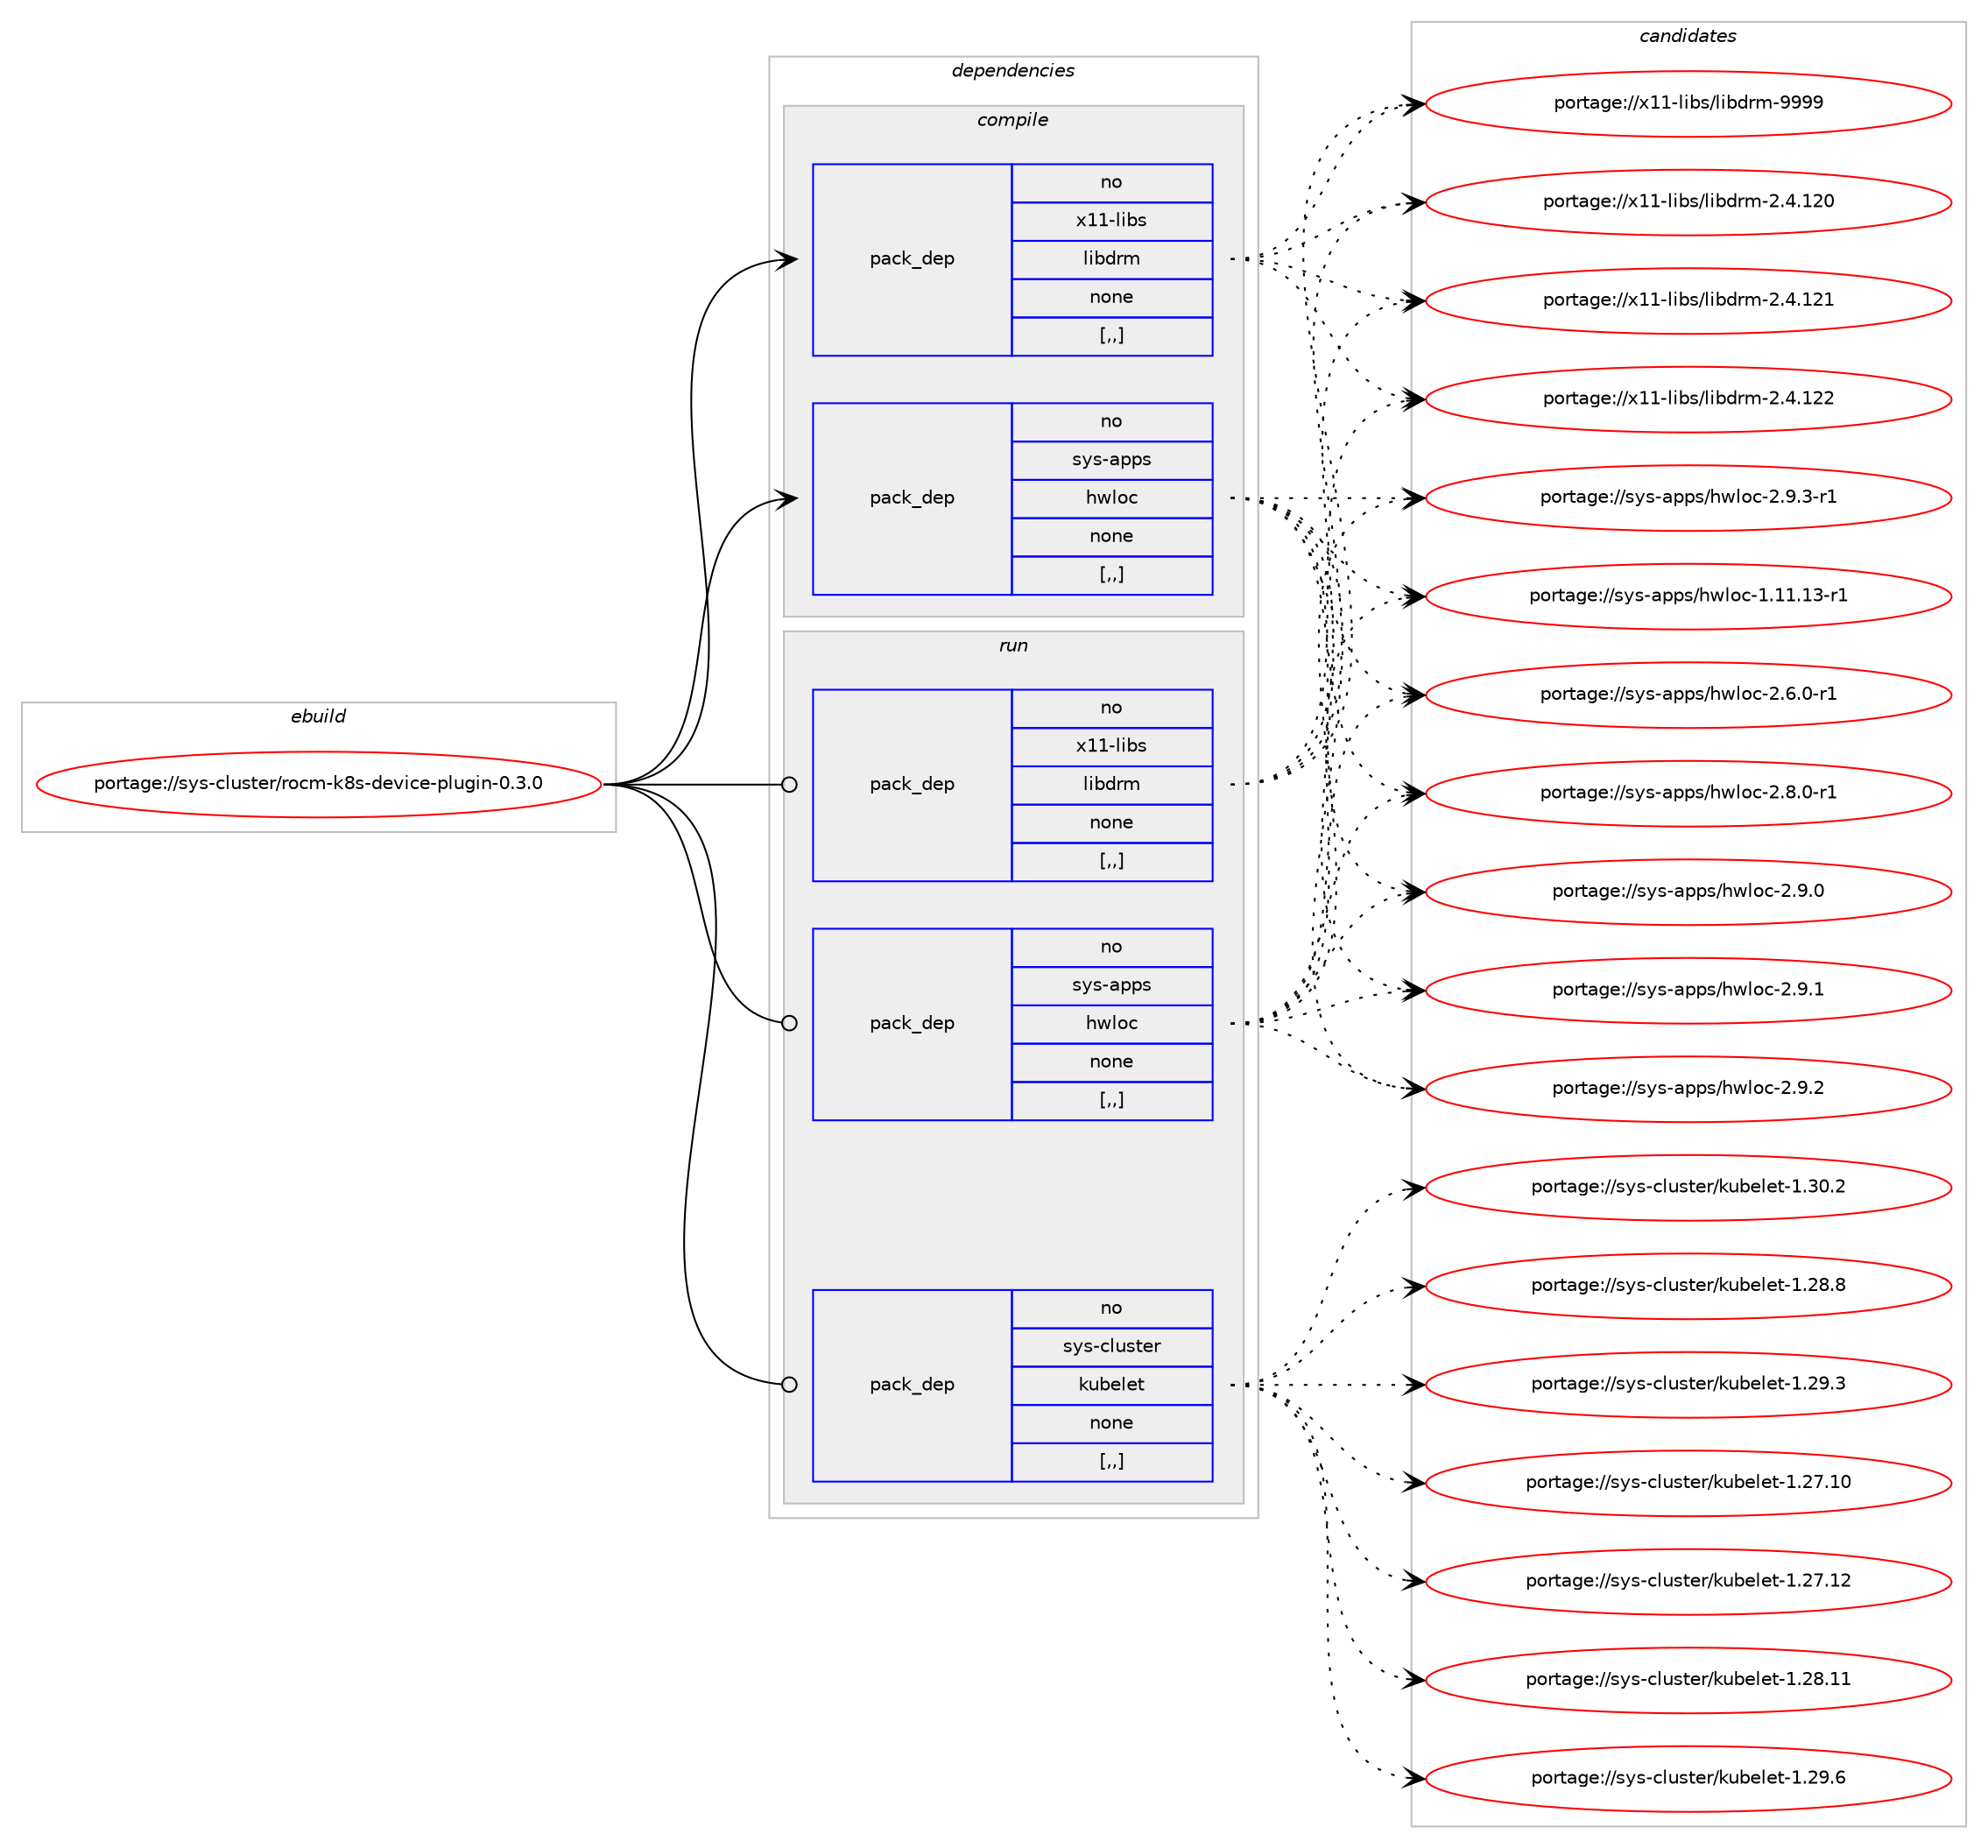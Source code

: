 digraph prolog {

# *************
# Graph options
# *************

newrank=true;
concentrate=true;
compound=true;
graph [rankdir=LR,fontname=Helvetica,fontsize=10,ranksep=1.5];#, ranksep=2.5, nodesep=0.2];
edge  [arrowhead=vee];
node  [fontname=Helvetica,fontsize=10];

# **********
# The ebuild
# **********

subgraph cluster_leftcol {
color=gray;
rank=same;
label=<<i>ebuild</i>>;
id [label="portage://sys-cluster/rocm-k8s-device-plugin-0.3.0", color=red, width=4, href="../sys-cluster/rocm-k8s-device-plugin-0.3.0.svg"];
}

# ****************
# The dependencies
# ****************

subgraph cluster_midcol {
color=gray;
label=<<i>dependencies</i>>;
subgraph cluster_compile {
fillcolor="#eeeeee";
style=filled;
label=<<i>compile</i>>;
subgraph pack307030 {
dependency421815 [label=<<TABLE BORDER="0" CELLBORDER="1" CELLSPACING="0" CELLPADDING="4" WIDTH="220"><TR><TD ROWSPAN="6" CELLPADDING="30">pack_dep</TD></TR><TR><TD WIDTH="110">no</TD></TR><TR><TD>sys-apps</TD></TR><TR><TD>hwloc</TD></TR><TR><TD>none</TD></TR><TR><TD>[,,]</TD></TR></TABLE>>, shape=none, color=blue];
}
id:e -> dependency421815:w [weight=20,style="solid",arrowhead="vee"];
subgraph pack307031 {
dependency421816 [label=<<TABLE BORDER="0" CELLBORDER="1" CELLSPACING="0" CELLPADDING="4" WIDTH="220"><TR><TD ROWSPAN="6" CELLPADDING="30">pack_dep</TD></TR><TR><TD WIDTH="110">no</TD></TR><TR><TD>x11-libs</TD></TR><TR><TD>libdrm</TD></TR><TR><TD>none</TD></TR><TR><TD>[,,]</TD></TR></TABLE>>, shape=none, color=blue];
}
id:e -> dependency421816:w [weight=20,style="solid",arrowhead="vee"];
}
subgraph cluster_compileandrun {
fillcolor="#eeeeee";
style=filled;
label=<<i>compile and run</i>>;
}
subgraph cluster_run {
fillcolor="#eeeeee";
style=filled;
label=<<i>run</i>>;
subgraph pack307032 {
dependency421817 [label=<<TABLE BORDER="0" CELLBORDER="1" CELLSPACING="0" CELLPADDING="4" WIDTH="220"><TR><TD ROWSPAN="6" CELLPADDING="30">pack_dep</TD></TR><TR><TD WIDTH="110">no</TD></TR><TR><TD>sys-apps</TD></TR><TR><TD>hwloc</TD></TR><TR><TD>none</TD></TR><TR><TD>[,,]</TD></TR></TABLE>>, shape=none, color=blue];
}
id:e -> dependency421817:w [weight=20,style="solid",arrowhead="odot"];
subgraph pack307033 {
dependency421818 [label=<<TABLE BORDER="0" CELLBORDER="1" CELLSPACING="0" CELLPADDING="4" WIDTH="220"><TR><TD ROWSPAN="6" CELLPADDING="30">pack_dep</TD></TR><TR><TD WIDTH="110">no</TD></TR><TR><TD>sys-cluster</TD></TR><TR><TD>kubelet</TD></TR><TR><TD>none</TD></TR><TR><TD>[,,]</TD></TR></TABLE>>, shape=none, color=blue];
}
id:e -> dependency421818:w [weight=20,style="solid",arrowhead="odot"];
subgraph pack307034 {
dependency421819 [label=<<TABLE BORDER="0" CELLBORDER="1" CELLSPACING="0" CELLPADDING="4" WIDTH="220"><TR><TD ROWSPAN="6" CELLPADDING="30">pack_dep</TD></TR><TR><TD WIDTH="110">no</TD></TR><TR><TD>x11-libs</TD></TR><TR><TD>libdrm</TD></TR><TR><TD>none</TD></TR><TR><TD>[,,]</TD></TR></TABLE>>, shape=none, color=blue];
}
id:e -> dependency421819:w [weight=20,style="solid",arrowhead="odot"];
}
}

# **************
# The candidates
# **************

subgraph cluster_choices {
rank=same;
color=gray;
label=<<i>candidates</i>>;

subgraph choice307030 {
color=black;
nodesep=1;
choice1151211154597112112115471041191081119945494649494649514511449 [label="portage://sys-apps/hwloc-1.11.13-r1", color=red, width=4,href="../sys-apps/hwloc-1.11.13-r1.svg"];
choice115121115459711211211547104119108111994550465446484511449 [label="portage://sys-apps/hwloc-2.6.0-r1", color=red, width=4,href="../sys-apps/hwloc-2.6.0-r1.svg"];
choice115121115459711211211547104119108111994550465646484511449 [label="portage://sys-apps/hwloc-2.8.0-r1", color=red, width=4,href="../sys-apps/hwloc-2.8.0-r1.svg"];
choice11512111545971121121154710411910811199455046574648 [label="portage://sys-apps/hwloc-2.9.0", color=red, width=4,href="../sys-apps/hwloc-2.9.0.svg"];
choice11512111545971121121154710411910811199455046574649 [label="portage://sys-apps/hwloc-2.9.1", color=red, width=4,href="../sys-apps/hwloc-2.9.1.svg"];
choice11512111545971121121154710411910811199455046574650 [label="portage://sys-apps/hwloc-2.9.2", color=red, width=4,href="../sys-apps/hwloc-2.9.2.svg"];
choice115121115459711211211547104119108111994550465746514511449 [label="portage://sys-apps/hwloc-2.9.3-r1", color=red, width=4,href="../sys-apps/hwloc-2.9.3-r1.svg"];
dependency421815:e -> choice1151211154597112112115471041191081119945494649494649514511449:w [style=dotted,weight="100"];
dependency421815:e -> choice115121115459711211211547104119108111994550465446484511449:w [style=dotted,weight="100"];
dependency421815:e -> choice115121115459711211211547104119108111994550465646484511449:w [style=dotted,weight="100"];
dependency421815:e -> choice11512111545971121121154710411910811199455046574648:w [style=dotted,weight="100"];
dependency421815:e -> choice11512111545971121121154710411910811199455046574649:w [style=dotted,weight="100"];
dependency421815:e -> choice11512111545971121121154710411910811199455046574650:w [style=dotted,weight="100"];
dependency421815:e -> choice115121115459711211211547104119108111994550465746514511449:w [style=dotted,weight="100"];
}
subgraph choice307031 {
color=black;
nodesep=1;
choice1204949451081059811547108105981001141094550465246495048 [label="portage://x11-libs/libdrm-2.4.120", color=red, width=4,href="../x11-libs/libdrm-2.4.120.svg"];
choice1204949451081059811547108105981001141094550465246495049 [label="portage://x11-libs/libdrm-2.4.121", color=red, width=4,href="../x11-libs/libdrm-2.4.121.svg"];
choice1204949451081059811547108105981001141094550465246495050 [label="portage://x11-libs/libdrm-2.4.122", color=red, width=4,href="../x11-libs/libdrm-2.4.122.svg"];
choice1204949451081059811547108105981001141094557575757 [label="portage://x11-libs/libdrm-9999", color=red, width=4,href="../x11-libs/libdrm-9999.svg"];
dependency421816:e -> choice1204949451081059811547108105981001141094550465246495048:w [style=dotted,weight="100"];
dependency421816:e -> choice1204949451081059811547108105981001141094550465246495049:w [style=dotted,weight="100"];
dependency421816:e -> choice1204949451081059811547108105981001141094550465246495050:w [style=dotted,weight="100"];
dependency421816:e -> choice1204949451081059811547108105981001141094557575757:w [style=dotted,weight="100"];
}
subgraph choice307032 {
color=black;
nodesep=1;
choice1151211154597112112115471041191081119945494649494649514511449 [label="portage://sys-apps/hwloc-1.11.13-r1", color=red, width=4,href="../sys-apps/hwloc-1.11.13-r1.svg"];
choice115121115459711211211547104119108111994550465446484511449 [label="portage://sys-apps/hwloc-2.6.0-r1", color=red, width=4,href="../sys-apps/hwloc-2.6.0-r1.svg"];
choice115121115459711211211547104119108111994550465646484511449 [label="portage://sys-apps/hwloc-2.8.0-r1", color=red, width=4,href="../sys-apps/hwloc-2.8.0-r1.svg"];
choice11512111545971121121154710411910811199455046574648 [label="portage://sys-apps/hwloc-2.9.0", color=red, width=4,href="../sys-apps/hwloc-2.9.0.svg"];
choice11512111545971121121154710411910811199455046574649 [label="portage://sys-apps/hwloc-2.9.1", color=red, width=4,href="../sys-apps/hwloc-2.9.1.svg"];
choice11512111545971121121154710411910811199455046574650 [label="portage://sys-apps/hwloc-2.9.2", color=red, width=4,href="../sys-apps/hwloc-2.9.2.svg"];
choice115121115459711211211547104119108111994550465746514511449 [label="portage://sys-apps/hwloc-2.9.3-r1", color=red, width=4,href="../sys-apps/hwloc-2.9.3-r1.svg"];
dependency421817:e -> choice1151211154597112112115471041191081119945494649494649514511449:w [style=dotted,weight="100"];
dependency421817:e -> choice115121115459711211211547104119108111994550465446484511449:w [style=dotted,weight="100"];
dependency421817:e -> choice115121115459711211211547104119108111994550465646484511449:w [style=dotted,weight="100"];
dependency421817:e -> choice11512111545971121121154710411910811199455046574648:w [style=dotted,weight="100"];
dependency421817:e -> choice11512111545971121121154710411910811199455046574649:w [style=dotted,weight="100"];
dependency421817:e -> choice11512111545971121121154710411910811199455046574650:w [style=dotted,weight="100"];
dependency421817:e -> choice115121115459711211211547104119108111994550465746514511449:w [style=dotted,weight="100"];
}
subgraph choice307033 {
color=black;
nodesep=1;
choice115121115459910811711511610111447107117981011081011164549465055464948 [label="portage://sys-cluster/kubelet-1.27.10", color=red, width=4,href="../sys-cluster/kubelet-1.27.10.svg"];
choice115121115459910811711511610111447107117981011081011164549465055464950 [label="portage://sys-cluster/kubelet-1.27.12", color=red, width=4,href="../sys-cluster/kubelet-1.27.12.svg"];
choice115121115459910811711511610111447107117981011081011164549465056464949 [label="portage://sys-cluster/kubelet-1.28.11", color=red, width=4,href="../sys-cluster/kubelet-1.28.11.svg"];
choice1151211154599108117115116101114471071179810110810111645494650564656 [label="portage://sys-cluster/kubelet-1.28.8", color=red, width=4,href="../sys-cluster/kubelet-1.28.8.svg"];
choice1151211154599108117115116101114471071179810110810111645494650574651 [label="portage://sys-cluster/kubelet-1.29.3", color=red, width=4,href="../sys-cluster/kubelet-1.29.3.svg"];
choice1151211154599108117115116101114471071179810110810111645494650574654 [label="portage://sys-cluster/kubelet-1.29.6", color=red, width=4,href="../sys-cluster/kubelet-1.29.6.svg"];
choice1151211154599108117115116101114471071179810110810111645494651484650 [label="portage://sys-cluster/kubelet-1.30.2", color=red, width=4,href="../sys-cluster/kubelet-1.30.2.svg"];
dependency421818:e -> choice115121115459910811711511610111447107117981011081011164549465055464948:w [style=dotted,weight="100"];
dependency421818:e -> choice115121115459910811711511610111447107117981011081011164549465055464950:w [style=dotted,weight="100"];
dependency421818:e -> choice115121115459910811711511610111447107117981011081011164549465056464949:w [style=dotted,weight="100"];
dependency421818:e -> choice1151211154599108117115116101114471071179810110810111645494650564656:w [style=dotted,weight="100"];
dependency421818:e -> choice1151211154599108117115116101114471071179810110810111645494650574651:w [style=dotted,weight="100"];
dependency421818:e -> choice1151211154599108117115116101114471071179810110810111645494650574654:w [style=dotted,weight="100"];
dependency421818:e -> choice1151211154599108117115116101114471071179810110810111645494651484650:w [style=dotted,weight="100"];
}
subgraph choice307034 {
color=black;
nodesep=1;
choice1204949451081059811547108105981001141094550465246495048 [label="portage://x11-libs/libdrm-2.4.120", color=red, width=4,href="../x11-libs/libdrm-2.4.120.svg"];
choice1204949451081059811547108105981001141094550465246495049 [label="portage://x11-libs/libdrm-2.4.121", color=red, width=4,href="../x11-libs/libdrm-2.4.121.svg"];
choice1204949451081059811547108105981001141094550465246495050 [label="portage://x11-libs/libdrm-2.4.122", color=red, width=4,href="../x11-libs/libdrm-2.4.122.svg"];
choice1204949451081059811547108105981001141094557575757 [label="portage://x11-libs/libdrm-9999", color=red, width=4,href="../x11-libs/libdrm-9999.svg"];
dependency421819:e -> choice1204949451081059811547108105981001141094550465246495048:w [style=dotted,weight="100"];
dependency421819:e -> choice1204949451081059811547108105981001141094550465246495049:w [style=dotted,weight="100"];
dependency421819:e -> choice1204949451081059811547108105981001141094550465246495050:w [style=dotted,weight="100"];
dependency421819:e -> choice1204949451081059811547108105981001141094557575757:w [style=dotted,weight="100"];
}
}

}
